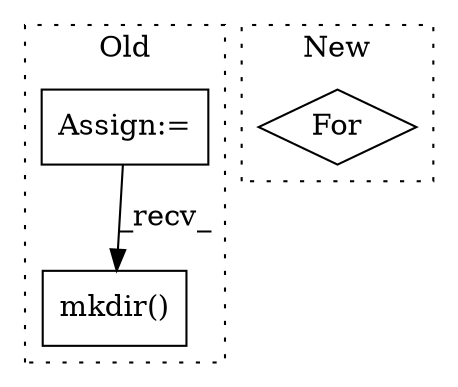 digraph G {
subgraph cluster0 {
1 [label="mkdir()" a="75" s="1096" l="59" shape="box"];
3 [label="Assign:=" a="68" s="1038" l="3" shape="box"];
label = "Old";
style="dotted";
}
subgraph cluster1 {
2 [label="For" a="107" s="1841,1918" l="4,14" shape="diamond"];
label = "New";
style="dotted";
}
3 -> 1 [label="_recv_"];
}